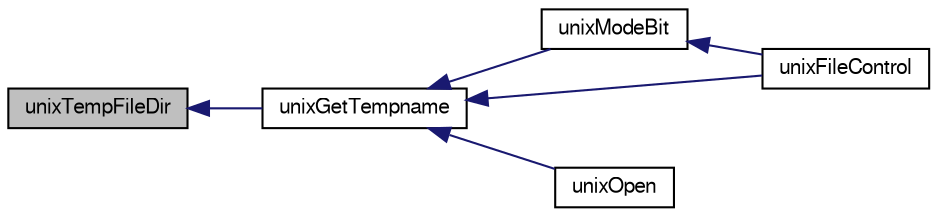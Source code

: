 digraph "unixTempFileDir"
{
  edge [fontname="FreeSans",fontsize="10",labelfontname="FreeSans",labelfontsize="10"];
  node [fontname="FreeSans",fontsize="10",shape=record];
  rankdir="LR";
  Node850182 [label="unixTempFileDir",height=0.2,width=0.4,color="black", fillcolor="grey75", style="filled", fontcolor="black"];
  Node850182 -> Node850183 [dir="back",color="midnightblue",fontsize="10",style="solid",fontname="FreeSans"];
  Node850183 [label="unixGetTempname",height=0.2,width=0.4,color="black", fillcolor="white", style="filled",URL="$sqlite3_8c.html#ad53f02dff404aec729bd406c00998d12"];
  Node850183 -> Node850184 [dir="back",color="midnightblue",fontsize="10",style="solid",fontname="FreeSans"];
  Node850184 [label="unixModeBit",height=0.2,width=0.4,color="black", fillcolor="white", style="filled",URL="$sqlite3_8c.html#a2508a74b47b850a9f5a559a28681f394"];
  Node850184 -> Node850185 [dir="back",color="midnightblue",fontsize="10",style="solid",fontname="FreeSans"];
  Node850185 [label="unixFileControl",height=0.2,width=0.4,color="black", fillcolor="white", style="filled",URL="$sqlite3_8c.html#ad71f213fa385cc58f307cefd953c03ae"];
  Node850183 -> Node850185 [dir="back",color="midnightblue",fontsize="10",style="solid",fontname="FreeSans"];
  Node850183 -> Node850186 [dir="back",color="midnightblue",fontsize="10",style="solid",fontname="FreeSans"];
  Node850186 [label="unixOpen",height=0.2,width=0.4,color="black", fillcolor="white", style="filled",URL="$sqlite3_8c.html#a8ed5efc47b6e14f7805cd1bb9b215775"];
}
